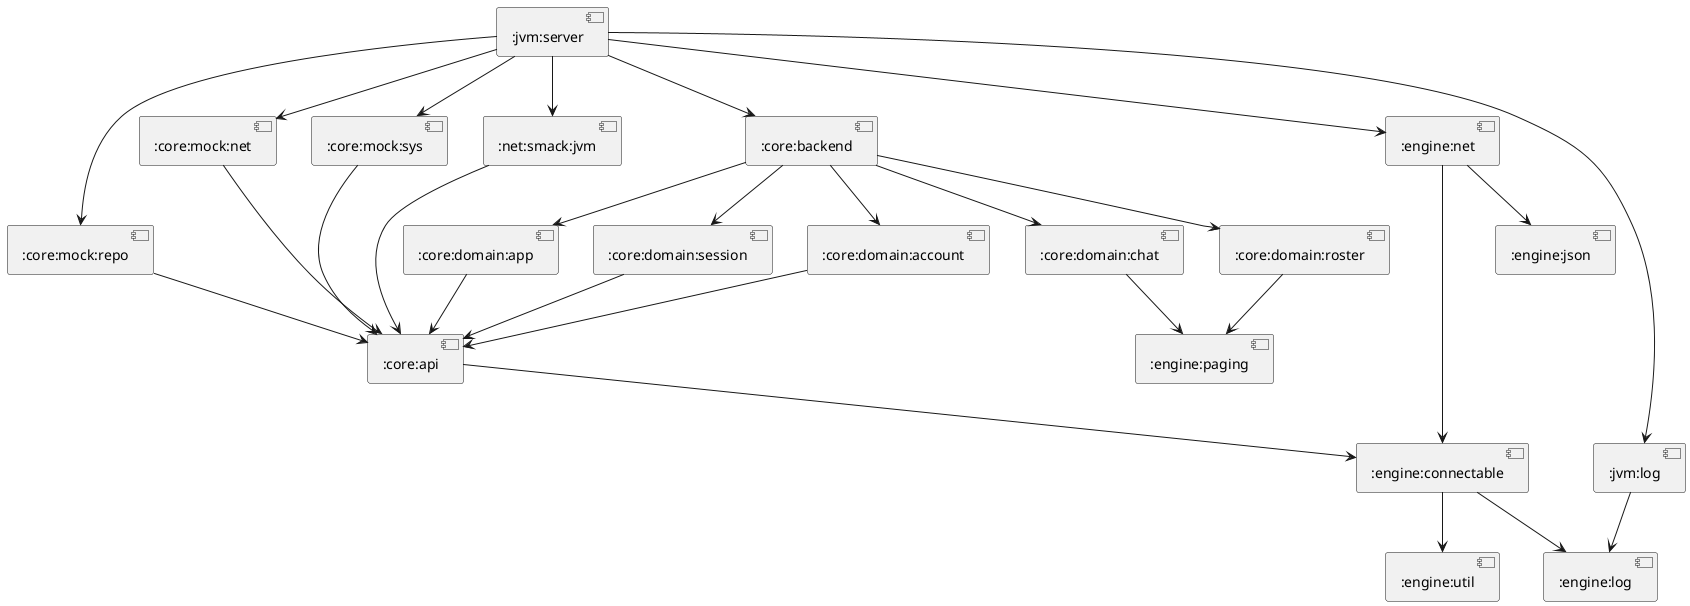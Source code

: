@startuml
[:core:mock:repo] --> [:core:api]
[:core:mock:net] --> [:core:api]
[:core:mock:sys] --> [:core:api]
[:net:smack:jvm] --> [:core:api]
[:core:backend] --> [:core:domain:app]
[:core:backend] --> [:core:domain:session]
[:core:backend] --> [:core:domain:account]
[:core:backend] --> [:core:domain:chat]
[:core:backend] --> [:core:domain:roster]
[:engine:net] --> [:engine:connectable]
[:engine:net] --> [:engine:json]
[:jvm:log] --> [:engine:log]
[:core:api] --> [:engine:connectable]
[:engine:connectable] --> [:engine:util]
[:engine:connectable] --> [:engine:log]
[:core:domain:app] --> [:core:api]
[:core:domain:session] --> [:core:api]
[:core:domain:account] --> [:core:api]
[:core:domain:chat] --> [:engine:paging]
[:core:domain:roster] --> [:engine:paging]
[:jvm:server] --> [:core:mock:repo]
[:jvm:server] --> [:core:mock:net]
[:jvm:server] --> [:core:mock:sys]
[:jvm:server] --> [:net:smack:jvm]
[:jvm:server] --> [:core:backend]
[:jvm:server] --> [:engine:net]
[:jvm:server] --> [:jvm:log]
@enduml
